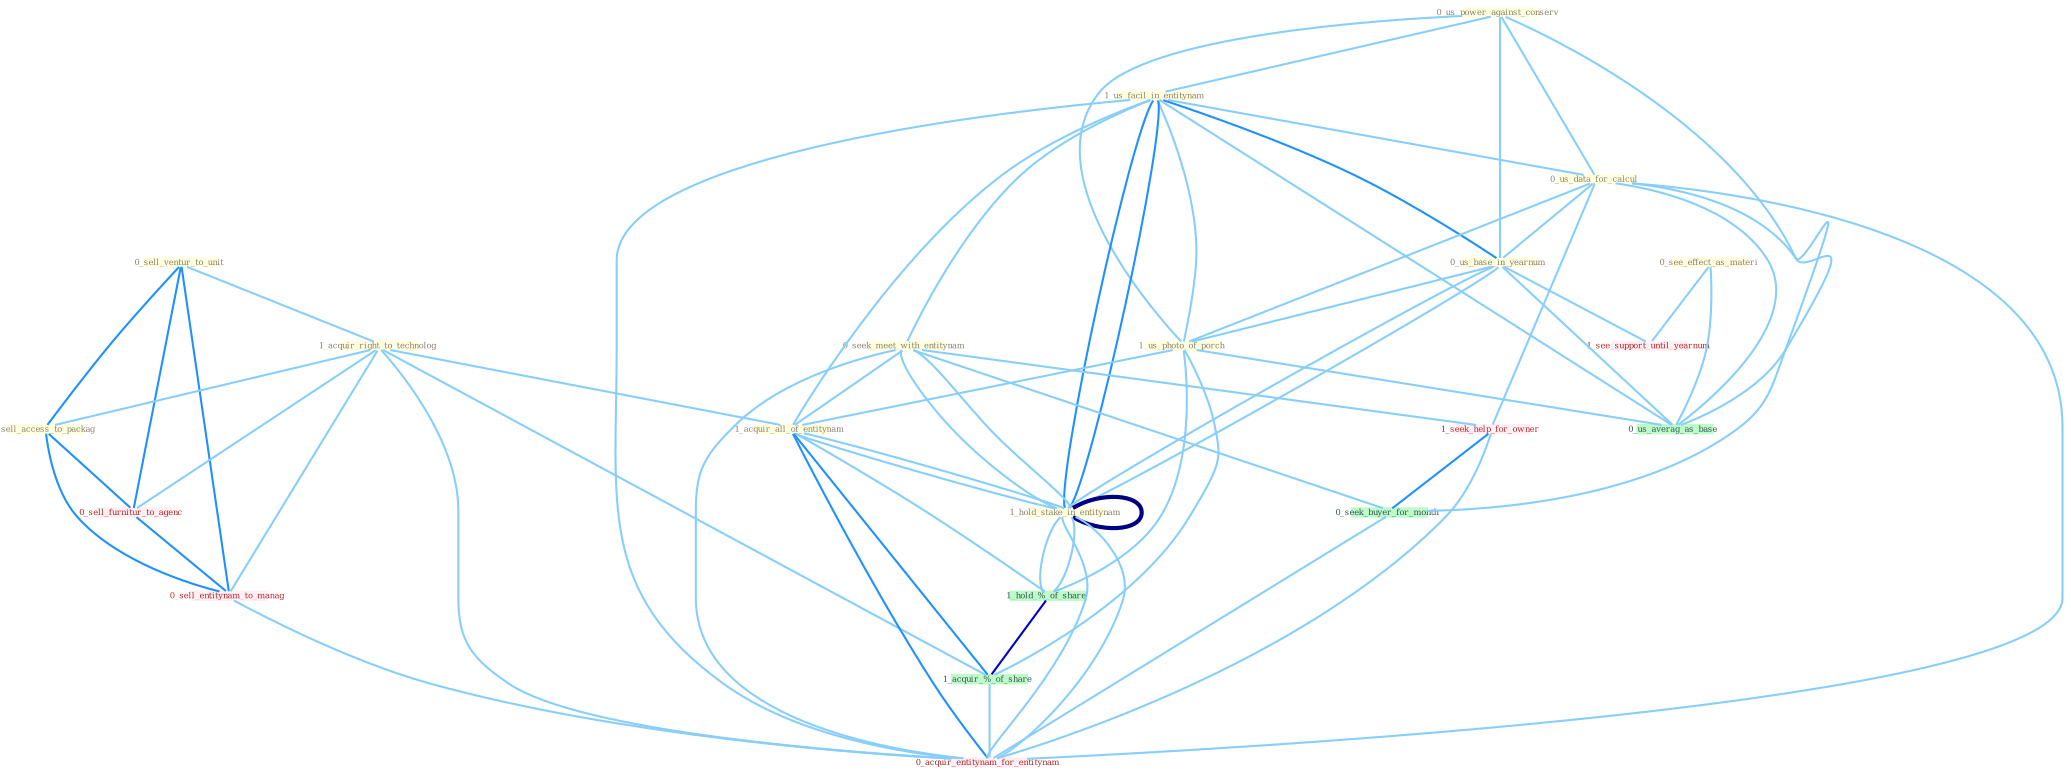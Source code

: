 Graph G{ 
    node
    [shape=polygon,style=filled,width=.5,height=.06,color="#BDFCC9",fixedsize=true,fontsize=4,
    fontcolor="#2f4f4f"];
    {node
    [color="#ffffe0", fontcolor="#8b7d6b"] "0_sell_ventur_to_unit " "0_see_effect_as_materi " "0_us_power_against_conserv " "1_us_facil_in_entitynam " "0_us_data_for_calcul " "1_acquir_right_to_technolog " "0_us_base_in_yearnum " "1_us_photo_of_porch " "0_seek_meet_with_entitynam " "1_sell_access_to_packag " "1_acquir_all_of_entitynam " "1_hold_stake_in_entitynam "}
{node [color="#fff0f5", fontcolor="#b22222"] "1_seek_help_for_owner " "1_see_support_until_yearnum " "0_sell_furnitur_to_agenc " "0_sell_entitynam_to_manag " "0_acquir_entitynam_for_entitynam "}
edge [color="#B0E2FF"];

	"0_sell_ventur_to_unit " -- "1_acquir_right_to_technolog " [w="1", color="#87cefa" ];
	"0_sell_ventur_to_unit " -- "1_sell_access_to_packag " [w="2", color="#1e90ff" , len=0.8];
	"0_sell_ventur_to_unit " -- "0_sell_furnitur_to_agenc " [w="2", color="#1e90ff" , len=0.8];
	"0_sell_ventur_to_unit " -- "0_sell_entitynam_to_manag " [w="2", color="#1e90ff" , len=0.8];
	"0_see_effect_as_materi " -- "1_see_support_until_yearnum " [w="1", color="#87cefa" ];
	"0_see_effect_as_materi " -- "0_us_averag_as_base " [w="1", color="#87cefa" ];
	"0_us_power_against_conserv " -- "1_us_facil_in_entitynam " [w="1", color="#87cefa" ];
	"0_us_power_against_conserv " -- "0_us_data_for_calcul " [w="1", color="#87cefa" ];
	"0_us_power_against_conserv " -- "0_us_base_in_yearnum " [w="1", color="#87cefa" ];
	"0_us_power_against_conserv " -- "1_us_photo_of_porch " [w="1", color="#87cefa" ];
	"0_us_power_against_conserv " -- "0_us_averag_as_base " [w="1", color="#87cefa" ];
	"1_us_facil_in_entitynam " -- "0_us_data_for_calcul " [w="1", color="#87cefa" ];
	"1_us_facil_in_entitynam " -- "0_us_base_in_yearnum " [w="2", color="#1e90ff" , len=0.8];
	"1_us_facil_in_entitynam " -- "1_us_photo_of_porch " [w="1", color="#87cefa" ];
	"1_us_facil_in_entitynam " -- "0_seek_meet_with_entitynam " [w="1", color="#87cefa" ];
	"1_us_facil_in_entitynam " -- "1_acquir_all_of_entitynam " [w="1", color="#87cefa" ];
	"1_us_facil_in_entitynam " -- "1_hold_stake_in_entitynam " [w="2", color="#1e90ff" , len=0.8];
	"1_us_facil_in_entitynam " -- "1_hold_stake_in_entitynam " [w="2", color="#1e90ff" , len=0.8];
	"1_us_facil_in_entitynam " -- "0_us_averag_as_base " [w="1", color="#87cefa" ];
	"1_us_facil_in_entitynam " -- "0_acquir_entitynam_for_entitynam " [w="1", color="#87cefa" ];
	"0_us_data_for_calcul " -- "0_us_base_in_yearnum " [w="1", color="#87cefa" ];
	"0_us_data_for_calcul " -- "1_us_photo_of_porch " [w="1", color="#87cefa" ];
	"0_us_data_for_calcul " -- "1_seek_help_for_owner " [w="1", color="#87cefa" ];
	"0_us_data_for_calcul " -- "0_seek_buyer_for_month " [w="1", color="#87cefa" ];
	"0_us_data_for_calcul " -- "0_us_averag_as_base " [w="1", color="#87cefa" ];
	"0_us_data_for_calcul " -- "0_acquir_entitynam_for_entitynam " [w="1", color="#87cefa" ];
	"1_acquir_right_to_technolog " -- "1_sell_access_to_packag " [w="1", color="#87cefa" ];
	"1_acquir_right_to_technolog " -- "1_acquir_all_of_entitynam " [w="1", color="#87cefa" ];
	"1_acquir_right_to_technolog " -- "1_acquir_%_of_share " [w="1", color="#87cefa" ];
	"1_acquir_right_to_technolog " -- "0_sell_furnitur_to_agenc " [w="1", color="#87cefa" ];
	"1_acquir_right_to_technolog " -- "0_sell_entitynam_to_manag " [w="1", color="#87cefa" ];
	"1_acquir_right_to_technolog " -- "0_acquir_entitynam_for_entitynam " [w="1", color="#87cefa" ];
	"0_us_base_in_yearnum " -- "1_us_photo_of_porch " [w="1", color="#87cefa" ];
	"0_us_base_in_yearnum " -- "1_hold_stake_in_entitynam " [w="1", color="#87cefa" ];
	"0_us_base_in_yearnum " -- "1_hold_stake_in_entitynam " [w="1", color="#87cefa" ];
	"0_us_base_in_yearnum " -- "1_see_support_until_yearnum " [w="1", color="#87cefa" ];
	"0_us_base_in_yearnum " -- "0_us_averag_as_base " [w="1", color="#87cefa" ];
	"1_us_photo_of_porch " -- "1_acquir_all_of_entitynam " [w="1", color="#87cefa" ];
	"1_us_photo_of_porch " -- "1_hold_%_of_share " [w="1", color="#87cefa" ];
	"1_us_photo_of_porch " -- "1_acquir_%_of_share " [w="1", color="#87cefa" ];
	"1_us_photo_of_porch " -- "0_us_averag_as_base " [w="1", color="#87cefa" ];
	"0_seek_meet_with_entitynam " -- "1_acquir_all_of_entitynam " [w="1", color="#87cefa" ];
	"0_seek_meet_with_entitynam " -- "1_hold_stake_in_entitynam " [w="1", color="#87cefa" ];
	"0_seek_meet_with_entitynam " -- "1_hold_stake_in_entitynam " [w="1", color="#87cefa" ];
	"0_seek_meet_with_entitynam " -- "1_seek_help_for_owner " [w="1", color="#87cefa" ];
	"0_seek_meet_with_entitynam " -- "0_seek_buyer_for_month " [w="1", color="#87cefa" ];
	"0_seek_meet_with_entitynam " -- "0_acquir_entitynam_for_entitynam " [w="1", color="#87cefa" ];
	"1_sell_access_to_packag " -- "0_sell_furnitur_to_agenc " [w="2", color="#1e90ff" , len=0.8];
	"1_sell_access_to_packag " -- "0_sell_entitynam_to_manag " [w="2", color="#1e90ff" , len=0.8];
	"1_acquir_all_of_entitynam " -- "1_hold_stake_in_entitynam " [w="1", color="#87cefa" ];
	"1_acquir_all_of_entitynam " -- "1_hold_%_of_share " [w="1", color="#87cefa" ];
	"1_acquir_all_of_entitynam " -- "1_hold_stake_in_entitynam " [w="1", color="#87cefa" ];
	"1_acquir_all_of_entitynam " -- "1_acquir_%_of_share " [w="2", color="#1e90ff" , len=0.8];
	"1_acquir_all_of_entitynam " -- "0_acquir_entitynam_for_entitynam " [w="2", color="#1e90ff" , len=0.8];
	"1_hold_stake_in_entitynam " -- "1_hold_%_of_share " [w="1", color="#87cefa" ];
	"1_hold_stake_in_entitynam " -- "1_hold_stake_in_entitynam " [w="4", style=bold, color="#000080", len=0.4];
	"1_hold_stake_in_entitynam " -- "0_acquir_entitynam_for_entitynam " [w="1", color="#87cefa" ];
	"1_hold_%_of_share " -- "1_hold_stake_in_entitynam " [w="1", color="#87cefa" ];
	"1_hold_%_of_share " -- "1_acquir_%_of_share " [w="3", color="#0000cd" , len=0.6];
	"1_hold_stake_in_entitynam " -- "0_acquir_entitynam_for_entitynam " [w="1", color="#87cefa" ];
	"1_seek_help_for_owner " -- "0_seek_buyer_for_month " [w="2", color="#1e90ff" , len=0.8];
	"1_seek_help_for_owner " -- "0_acquir_entitynam_for_entitynam " [w="1", color="#87cefa" ];
	"0_seek_buyer_for_month " -- "0_acquir_entitynam_for_entitynam " [w="1", color="#87cefa" ];
	"1_acquir_%_of_share " -- "0_acquir_entitynam_for_entitynam " [w="1", color="#87cefa" ];
	"0_sell_furnitur_to_agenc " -- "0_sell_entitynam_to_manag " [w="2", color="#1e90ff" , len=0.8];
	"0_sell_entitynam_to_manag " -- "0_acquir_entitynam_for_entitynam " [w="1", color="#87cefa" ];
}